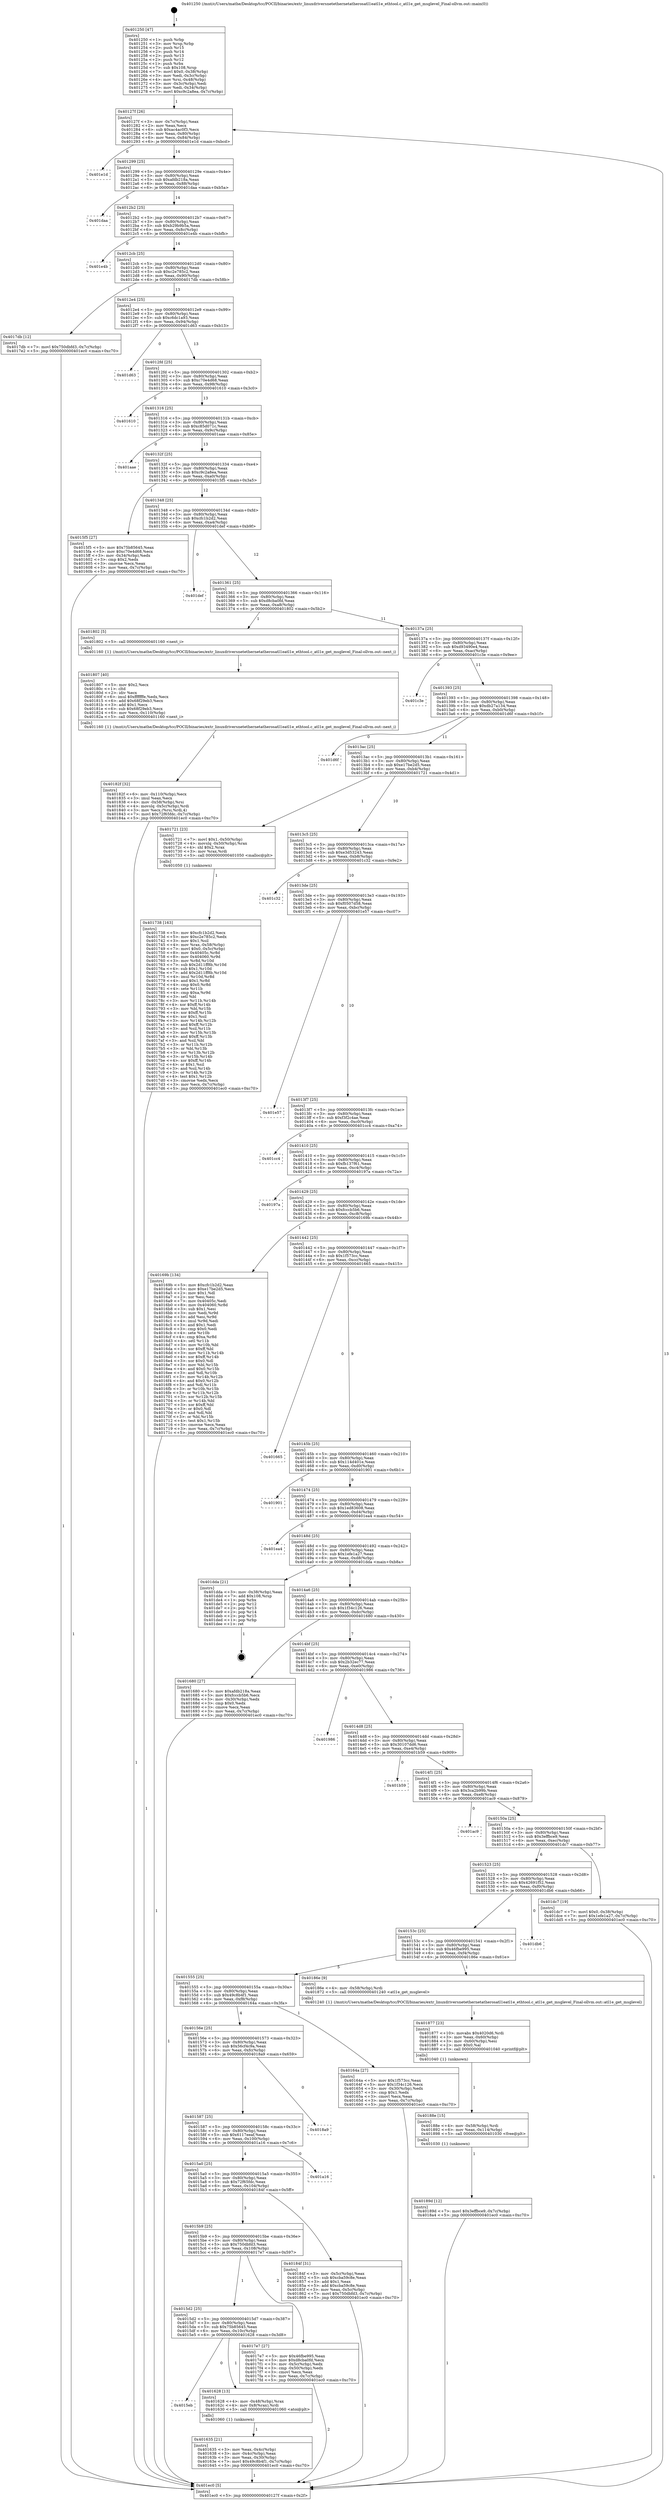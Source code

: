 digraph "0x401250" {
  label = "0x401250 (/mnt/c/Users/mathe/Desktop/tcc/POCII/binaries/extr_linuxdriversnetethernetatherosatl1eatl1e_ethtool.c_atl1e_get_msglevel_Final-ollvm.out::main(0))"
  labelloc = "t"
  node[shape=record]

  Entry [label="",width=0.3,height=0.3,shape=circle,fillcolor=black,style=filled]
  "0x40127f" [label="{
     0x40127f [26]\l
     | [instrs]\l
     &nbsp;&nbsp;0x40127f \<+3\>: mov -0x7c(%rbp),%eax\l
     &nbsp;&nbsp;0x401282 \<+2\>: mov %eax,%ecx\l
     &nbsp;&nbsp;0x401284 \<+6\>: sub $0xac4ac0f3,%ecx\l
     &nbsp;&nbsp;0x40128a \<+3\>: mov %eax,-0x80(%rbp)\l
     &nbsp;&nbsp;0x40128d \<+6\>: mov %ecx,-0x84(%rbp)\l
     &nbsp;&nbsp;0x401293 \<+6\>: je 0000000000401e1d \<main+0xbcd\>\l
  }"]
  "0x401e1d" [label="{
     0x401e1d\l
  }", style=dashed]
  "0x401299" [label="{
     0x401299 [25]\l
     | [instrs]\l
     &nbsp;&nbsp;0x401299 \<+5\>: jmp 000000000040129e \<main+0x4e\>\l
     &nbsp;&nbsp;0x40129e \<+3\>: mov -0x80(%rbp),%eax\l
     &nbsp;&nbsp;0x4012a1 \<+5\>: sub $0xafdb218a,%eax\l
     &nbsp;&nbsp;0x4012a6 \<+6\>: mov %eax,-0x88(%rbp)\l
     &nbsp;&nbsp;0x4012ac \<+6\>: je 0000000000401daa \<main+0xb5a\>\l
  }"]
  Exit [label="",width=0.3,height=0.3,shape=circle,fillcolor=black,style=filled,peripheries=2]
  "0x401daa" [label="{
     0x401daa\l
  }", style=dashed]
  "0x4012b2" [label="{
     0x4012b2 [25]\l
     | [instrs]\l
     &nbsp;&nbsp;0x4012b2 \<+5\>: jmp 00000000004012b7 \<main+0x67\>\l
     &nbsp;&nbsp;0x4012b7 \<+3\>: mov -0x80(%rbp),%eax\l
     &nbsp;&nbsp;0x4012ba \<+5\>: sub $0xb29b9b5a,%eax\l
     &nbsp;&nbsp;0x4012bf \<+6\>: mov %eax,-0x8c(%rbp)\l
     &nbsp;&nbsp;0x4012c5 \<+6\>: je 0000000000401e4b \<main+0xbfb\>\l
  }"]
  "0x40189d" [label="{
     0x40189d [12]\l
     | [instrs]\l
     &nbsp;&nbsp;0x40189d \<+7\>: movl $0x3effbce9,-0x7c(%rbp)\l
     &nbsp;&nbsp;0x4018a4 \<+5\>: jmp 0000000000401ec0 \<main+0xc70\>\l
  }"]
  "0x401e4b" [label="{
     0x401e4b\l
  }", style=dashed]
  "0x4012cb" [label="{
     0x4012cb [25]\l
     | [instrs]\l
     &nbsp;&nbsp;0x4012cb \<+5\>: jmp 00000000004012d0 \<main+0x80\>\l
     &nbsp;&nbsp;0x4012d0 \<+3\>: mov -0x80(%rbp),%eax\l
     &nbsp;&nbsp;0x4012d3 \<+5\>: sub $0xc2e785c2,%eax\l
     &nbsp;&nbsp;0x4012d8 \<+6\>: mov %eax,-0x90(%rbp)\l
     &nbsp;&nbsp;0x4012de \<+6\>: je 00000000004017db \<main+0x58b\>\l
  }"]
  "0x40188e" [label="{
     0x40188e [15]\l
     | [instrs]\l
     &nbsp;&nbsp;0x40188e \<+4\>: mov -0x58(%rbp),%rdi\l
     &nbsp;&nbsp;0x401892 \<+6\>: mov %eax,-0x114(%rbp)\l
     &nbsp;&nbsp;0x401898 \<+5\>: call 0000000000401030 \<free@plt\>\l
     | [calls]\l
     &nbsp;&nbsp;0x401030 \{1\} (unknown)\l
  }"]
  "0x4017db" [label="{
     0x4017db [12]\l
     | [instrs]\l
     &nbsp;&nbsp;0x4017db \<+7\>: movl $0x750dbfd3,-0x7c(%rbp)\l
     &nbsp;&nbsp;0x4017e2 \<+5\>: jmp 0000000000401ec0 \<main+0xc70\>\l
  }"]
  "0x4012e4" [label="{
     0x4012e4 [25]\l
     | [instrs]\l
     &nbsp;&nbsp;0x4012e4 \<+5\>: jmp 00000000004012e9 \<main+0x99\>\l
     &nbsp;&nbsp;0x4012e9 \<+3\>: mov -0x80(%rbp),%eax\l
     &nbsp;&nbsp;0x4012ec \<+5\>: sub $0xc6dc1a93,%eax\l
     &nbsp;&nbsp;0x4012f1 \<+6\>: mov %eax,-0x94(%rbp)\l
     &nbsp;&nbsp;0x4012f7 \<+6\>: je 0000000000401d63 \<main+0xb13\>\l
  }"]
  "0x401877" [label="{
     0x401877 [23]\l
     | [instrs]\l
     &nbsp;&nbsp;0x401877 \<+10\>: movabs $0x4020d6,%rdi\l
     &nbsp;&nbsp;0x401881 \<+3\>: mov %eax,-0x60(%rbp)\l
     &nbsp;&nbsp;0x401884 \<+3\>: mov -0x60(%rbp),%esi\l
     &nbsp;&nbsp;0x401887 \<+2\>: mov $0x0,%al\l
     &nbsp;&nbsp;0x401889 \<+5\>: call 0000000000401040 \<printf@plt\>\l
     | [calls]\l
     &nbsp;&nbsp;0x401040 \{1\} (unknown)\l
  }"]
  "0x401d63" [label="{
     0x401d63\l
  }", style=dashed]
  "0x4012fd" [label="{
     0x4012fd [25]\l
     | [instrs]\l
     &nbsp;&nbsp;0x4012fd \<+5\>: jmp 0000000000401302 \<main+0xb2\>\l
     &nbsp;&nbsp;0x401302 \<+3\>: mov -0x80(%rbp),%eax\l
     &nbsp;&nbsp;0x401305 \<+5\>: sub $0xc70e4d68,%eax\l
     &nbsp;&nbsp;0x40130a \<+6\>: mov %eax,-0x98(%rbp)\l
     &nbsp;&nbsp;0x401310 \<+6\>: je 0000000000401610 \<main+0x3c0\>\l
  }"]
  "0x40182f" [label="{
     0x40182f [32]\l
     | [instrs]\l
     &nbsp;&nbsp;0x40182f \<+6\>: mov -0x110(%rbp),%ecx\l
     &nbsp;&nbsp;0x401835 \<+3\>: imul %eax,%ecx\l
     &nbsp;&nbsp;0x401838 \<+4\>: mov -0x58(%rbp),%rsi\l
     &nbsp;&nbsp;0x40183c \<+4\>: movslq -0x5c(%rbp),%rdi\l
     &nbsp;&nbsp;0x401840 \<+3\>: mov %ecx,(%rsi,%rdi,4)\l
     &nbsp;&nbsp;0x401843 \<+7\>: movl $0x72f65fdc,-0x7c(%rbp)\l
     &nbsp;&nbsp;0x40184a \<+5\>: jmp 0000000000401ec0 \<main+0xc70\>\l
  }"]
  "0x401610" [label="{
     0x401610\l
  }", style=dashed]
  "0x401316" [label="{
     0x401316 [25]\l
     | [instrs]\l
     &nbsp;&nbsp;0x401316 \<+5\>: jmp 000000000040131b \<main+0xcb\>\l
     &nbsp;&nbsp;0x40131b \<+3\>: mov -0x80(%rbp),%eax\l
     &nbsp;&nbsp;0x40131e \<+5\>: sub $0xc85d071c,%eax\l
     &nbsp;&nbsp;0x401323 \<+6\>: mov %eax,-0x9c(%rbp)\l
     &nbsp;&nbsp;0x401329 \<+6\>: je 0000000000401aae \<main+0x85e\>\l
  }"]
  "0x401807" [label="{
     0x401807 [40]\l
     | [instrs]\l
     &nbsp;&nbsp;0x401807 \<+5\>: mov $0x2,%ecx\l
     &nbsp;&nbsp;0x40180c \<+1\>: cltd\l
     &nbsp;&nbsp;0x40180d \<+2\>: idiv %ecx\l
     &nbsp;&nbsp;0x40180f \<+6\>: imul $0xfffffffe,%edx,%ecx\l
     &nbsp;&nbsp;0x401815 \<+6\>: add $0x68f29eb3,%ecx\l
     &nbsp;&nbsp;0x40181b \<+3\>: add $0x1,%ecx\l
     &nbsp;&nbsp;0x40181e \<+6\>: sub $0x68f29eb3,%ecx\l
     &nbsp;&nbsp;0x401824 \<+6\>: mov %ecx,-0x110(%rbp)\l
     &nbsp;&nbsp;0x40182a \<+5\>: call 0000000000401160 \<next_i\>\l
     | [calls]\l
     &nbsp;&nbsp;0x401160 \{1\} (/mnt/c/Users/mathe/Desktop/tcc/POCII/binaries/extr_linuxdriversnetethernetatherosatl1eatl1e_ethtool.c_atl1e_get_msglevel_Final-ollvm.out::next_i)\l
  }"]
  "0x401aae" [label="{
     0x401aae\l
  }", style=dashed]
  "0x40132f" [label="{
     0x40132f [25]\l
     | [instrs]\l
     &nbsp;&nbsp;0x40132f \<+5\>: jmp 0000000000401334 \<main+0xe4\>\l
     &nbsp;&nbsp;0x401334 \<+3\>: mov -0x80(%rbp),%eax\l
     &nbsp;&nbsp;0x401337 \<+5\>: sub $0xc9c2a8ea,%eax\l
     &nbsp;&nbsp;0x40133c \<+6\>: mov %eax,-0xa0(%rbp)\l
     &nbsp;&nbsp;0x401342 \<+6\>: je 00000000004015f5 \<main+0x3a5\>\l
  }"]
  "0x401738" [label="{
     0x401738 [163]\l
     | [instrs]\l
     &nbsp;&nbsp;0x401738 \<+5\>: mov $0xcfc1b2d2,%ecx\l
     &nbsp;&nbsp;0x40173d \<+5\>: mov $0xc2e785c2,%edx\l
     &nbsp;&nbsp;0x401742 \<+3\>: mov $0x1,%sil\l
     &nbsp;&nbsp;0x401745 \<+4\>: mov %rax,-0x58(%rbp)\l
     &nbsp;&nbsp;0x401749 \<+7\>: movl $0x0,-0x5c(%rbp)\l
     &nbsp;&nbsp;0x401750 \<+8\>: mov 0x40405c,%r8d\l
     &nbsp;&nbsp;0x401758 \<+8\>: mov 0x404060,%r9d\l
     &nbsp;&nbsp;0x401760 \<+3\>: mov %r8d,%r10d\l
     &nbsp;&nbsp;0x401763 \<+7\>: sub $0x2d11ff8b,%r10d\l
     &nbsp;&nbsp;0x40176a \<+4\>: sub $0x1,%r10d\l
     &nbsp;&nbsp;0x40176e \<+7\>: add $0x2d11ff8b,%r10d\l
     &nbsp;&nbsp;0x401775 \<+4\>: imul %r10d,%r8d\l
     &nbsp;&nbsp;0x401779 \<+4\>: and $0x1,%r8d\l
     &nbsp;&nbsp;0x40177d \<+4\>: cmp $0x0,%r8d\l
     &nbsp;&nbsp;0x401781 \<+4\>: sete %r11b\l
     &nbsp;&nbsp;0x401785 \<+4\>: cmp $0xa,%r9d\l
     &nbsp;&nbsp;0x401789 \<+3\>: setl %bl\l
     &nbsp;&nbsp;0x40178c \<+3\>: mov %r11b,%r14b\l
     &nbsp;&nbsp;0x40178f \<+4\>: xor $0xff,%r14b\l
     &nbsp;&nbsp;0x401793 \<+3\>: mov %bl,%r15b\l
     &nbsp;&nbsp;0x401796 \<+4\>: xor $0xff,%r15b\l
     &nbsp;&nbsp;0x40179a \<+4\>: xor $0x1,%sil\l
     &nbsp;&nbsp;0x40179e \<+3\>: mov %r14b,%r12b\l
     &nbsp;&nbsp;0x4017a1 \<+4\>: and $0xff,%r12b\l
     &nbsp;&nbsp;0x4017a5 \<+3\>: and %sil,%r11b\l
     &nbsp;&nbsp;0x4017a8 \<+3\>: mov %r15b,%r13b\l
     &nbsp;&nbsp;0x4017ab \<+4\>: and $0xff,%r13b\l
     &nbsp;&nbsp;0x4017af \<+3\>: and %sil,%bl\l
     &nbsp;&nbsp;0x4017b2 \<+3\>: or %r11b,%r12b\l
     &nbsp;&nbsp;0x4017b5 \<+3\>: or %bl,%r13b\l
     &nbsp;&nbsp;0x4017b8 \<+3\>: xor %r13b,%r12b\l
     &nbsp;&nbsp;0x4017bb \<+3\>: or %r15b,%r14b\l
     &nbsp;&nbsp;0x4017be \<+4\>: xor $0xff,%r14b\l
     &nbsp;&nbsp;0x4017c2 \<+4\>: or $0x1,%sil\l
     &nbsp;&nbsp;0x4017c6 \<+3\>: and %sil,%r14b\l
     &nbsp;&nbsp;0x4017c9 \<+3\>: or %r14b,%r12b\l
     &nbsp;&nbsp;0x4017cc \<+4\>: test $0x1,%r12b\l
     &nbsp;&nbsp;0x4017d0 \<+3\>: cmovne %edx,%ecx\l
     &nbsp;&nbsp;0x4017d3 \<+3\>: mov %ecx,-0x7c(%rbp)\l
     &nbsp;&nbsp;0x4017d6 \<+5\>: jmp 0000000000401ec0 \<main+0xc70\>\l
  }"]
  "0x4015f5" [label="{
     0x4015f5 [27]\l
     | [instrs]\l
     &nbsp;&nbsp;0x4015f5 \<+5\>: mov $0x75b85645,%eax\l
     &nbsp;&nbsp;0x4015fa \<+5\>: mov $0xc70e4d68,%ecx\l
     &nbsp;&nbsp;0x4015ff \<+3\>: mov -0x34(%rbp),%edx\l
     &nbsp;&nbsp;0x401602 \<+3\>: cmp $0x2,%edx\l
     &nbsp;&nbsp;0x401605 \<+3\>: cmovne %ecx,%eax\l
     &nbsp;&nbsp;0x401608 \<+3\>: mov %eax,-0x7c(%rbp)\l
     &nbsp;&nbsp;0x40160b \<+5\>: jmp 0000000000401ec0 \<main+0xc70\>\l
  }"]
  "0x401348" [label="{
     0x401348 [25]\l
     | [instrs]\l
     &nbsp;&nbsp;0x401348 \<+5\>: jmp 000000000040134d \<main+0xfd\>\l
     &nbsp;&nbsp;0x40134d \<+3\>: mov -0x80(%rbp),%eax\l
     &nbsp;&nbsp;0x401350 \<+5\>: sub $0xcfc1b2d2,%eax\l
     &nbsp;&nbsp;0x401355 \<+6\>: mov %eax,-0xa4(%rbp)\l
     &nbsp;&nbsp;0x40135b \<+6\>: je 0000000000401def \<main+0xb9f\>\l
  }"]
  "0x401ec0" [label="{
     0x401ec0 [5]\l
     | [instrs]\l
     &nbsp;&nbsp;0x401ec0 \<+5\>: jmp 000000000040127f \<main+0x2f\>\l
  }"]
  "0x401250" [label="{
     0x401250 [47]\l
     | [instrs]\l
     &nbsp;&nbsp;0x401250 \<+1\>: push %rbp\l
     &nbsp;&nbsp;0x401251 \<+3\>: mov %rsp,%rbp\l
     &nbsp;&nbsp;0x401254 \<+2\>: push %r15\l
     &nbsp;&nbsp;0x401256 \<+2\>: push %r14\l
     &nbsp;&nbsp;0x401258 \<+2\>: push %r13\l
     &nbsp;&nbsp;0x40125a \<+2\>: push %r12\l
     &nbsp;&nbsp;0x40125c \<+1\>: push %rbx\l
     &nbsp;&nbsp;0x40125d \<+7\>: sub $0x108,%rsp\l
     &nbsp;&nbsp;0x401264 \<+7\>: movl $0x0,-0x38(%rbp)\l
     &nbsp;&nbsp;0x40126b \<+3\>: mov %edi,-0x3c(%rbp)\l
     &nbsp;&nbsp;0x40126e \<+4\>: mov %rsi,-0x48(%rbp)\l
     &nbsp;&nbsp;0x401272 \<+3\>: mov -0x3c(%rbp),%edi\l
     &nbsp;&nbsp;0x401275 \<+3\>: mov %edi,-0x34(%rbp)\l
     &nbsp;&nbsp;0x401278 \<+7\>: movl $0xc9c2a8ea,-0x7c(%rbp)\l
  }"]
  "0x401635" [label="{
     0x401635 [21]\l
     | [instrs]\l
     &nbsp;&nbsp;0x401635 \<+3\>: mov %eax,-0x4c(%rbp)\l
     &nbsp;&nbsp;0x401638 \<+3\>: mov -0x4c(%rbp),%eax\l
     &nbsp;&nbsp;0x40163b \<+3\>: mov %eax,-0x30(%rbp)\l
     &nbsp;&nbsp;0x40163e \<+7\>: movl $0x49c8b4f1,-0x7c(%rbp)\l
     &nbsp;&nbsp;0x401645 \<+5\>: jmp 0000000000401ec0 \<main+0xc70\>\l
  }"]
  "0x401def" [label="{
     0x401def\l
  }", style=dashed]
  "0x401361" [label="{
     0x401361 [25]\l
     | [instrs]\l
     &nbsp;&nbsp;0x401361 \<+5\>: jmp 0000000000401366 \<main+0x116\>\l
     &nbsp;&nbsp;0x401366 \<+3\>: mov -0x80(%rbp),%eax\l
     &nbsp;&nbsp;0x401369 \<+5\>: sub $0xd8cba0fd,%eax\l
     &nbsp;&nbsp;0x40136e \<+6\>: mov %eax,-0xa8(%rbp)\l
     &nbsp;&nbsp;0x401374 \<+6\>: je 0000000000401802 \<main+0x5b2\>\l
  }"]
  "0x4015eb" [label="{
     0x4015eb\l
  }", style=dashed]
  "0x401802" [label="{
     0x401802 [5]\l
     | [instrs]\l
     &nbsp;&nbsp;0x401802 \<+5\>: call 0000000000401160 \<next_i\>\l
     | [calls]\l
     &nbsp;&nbsp;0x401160 \{1\} (/mnt/c/Users/mathe/Desktop/tcc/POCII/binaries/extr_linuxdriversnetethernetatherosatl1eatl1e_ethtool.c_atl1e_get_msglevel_Final-ollvm.out::next_i)\l
  }"]
  "0x40137a" [label="{
     0x40137a [25]\l
     | [instrs]\l
     &nbsp;&nbsp;0x40137a \<+5\>: jmp 000000000040137f \<main+0x12f\>\l
     &nbsp;&nbsp;0x40137f \<+3\>: mov -0x80(%rbp),%eax\l
     &nbsp;&nbsp;0x401382 \<+5\>: sub $0xd93490e4,%eax\l
     &nbsp;&nbsp;0x401387 \<+6\>: mov %eax,-0xac(%rbp)\l
     &nbsp;&nbsp;0x40138d \<+6\>: je 0000000000401c3e \<main+0x9ee\>\l
  }"]
  "0x401628" [label="{
     0x401628 [13]\l
     | [instrs]\l
     &nbsp;&nbsp;0x401628 \<+4\>: mov -0x48(%rbp),%rax\l
     &nbsp;&nbsp;0x40162c \<+4\>: mov 0x8(%rax),%rdi\l
     &nbsp;&nbsp;0x401630 \<+5\>: call 0000000000401060 \<atoi@plt\>\l
     | [calls]\l
     &nbsp;&nbsp;0x401060 \{1\} (unknown)\l
  }"]
  "0x401c3e" [label="{
     0x401c3e\l
  }", style=dashed]
  "0x401393" [label="{
     0x401393 [25]\l
     | [instrs]\l
     &nbsp;&nbsp;0x401393 \<+5\>: jmp 0000000000401398 \<main+0x148\>\l
     &nbsp;&nbsp;0x401398 \<+3\>: mov -0x80(%rbp),%eax\l
     &nbsp;&nbsp;0x40139b \<+5\>: sub $0xdb27a134,%eax\l
     &nbsp;&nbsp;0x4013a0 \<+6\>: mov %eax,-0xb0(%rbp)\l
     &nbsp;&nbsp;0x4013a6 \<+6\>: je 0000000000401d6f \<main+0xb1f\>\l
  }"]
  "0x4015d2" [label="{
     0x4015d2 [25]\l
     | [instrs]\l
     &nbsp;&nbsp;0x4015d2 \<+5\>: jmp 00000000004015d7 \<main+0x387\>\l
     &nbsp;&nbsp;0x4015d7 \<+3\>: mov -0x80(%rbp),%eax\l
     &nbsp;&nbsp;0x4015da \<+5\>: sub $0x75b85645,%eax\l
     &nbsp;&nbsp;0x4015df \<+6\>: mov %eax,-0x10c(%rbp)\l
     &nbsp;&nbsp;0x4015e5 \<+6\>: je 0000000000401628 \<main+0x3d8\>\l
  }"]
  "0x401d6f" [label="{
     0x401d6f\l
  }", style=dashed]
  "0x4013ac" [label="{
     0x4013ac [25]\l
     | [instrs]\l
     &nbsp;&nbsp;0x4013ac \<+5\>: jmp 00000000004013b1 \<main+0x161\>\l
     &nbsp;&nbsp;0x4013b1 \<+3\>: mov -0x80(%rbp),%eax\l
     &nbsp;&nbsp;0x4013b4 \<+5\>: sub $0xe17be2d5,%eax\l
     &nbsp;&nbsp;0x4013b9 \<+6\>: mov %eax,-0xb4(%rbp)\l
     &nbsp;&nbsp;0x4013bf \<+6\>: je 0000000000401721 \<main+0x4d1\>\l
  }"]
  "0x4017e7" [label="{
     0x4017e7 [27]\l
     | [instrs]\l
     &nbsp;&nbsp;0x4017e7 \<+5\>: mov $0x46fbe995,%eax\l
     &nbsp;&nbsp;0x4017ec \<+5\>: mov $0xd8cba0fd,%ecx\l
     &nbsp;&nbsp;0x4017f1 \<+3\>: mov -0x5c(%rbp),%edx\l
     &nbsp;&nbsp;0x4017f4 \<+3\>: cmp -0x50(%rbp),%edx\l
     &nbsp;&nbsp;0x4017f7 \<+3\>: cmovl %ecx,%eax\l
     &nbsp;&nbsp;0x4017fa \<+3\>: mov %eax,-0x7c(%rbp)\l
     &nbsp;&nbsp;0x4017fd \<+5\>: jmp 0000000000401ec0 \<main+0xc70\>\l
  }"]
  "0x401721" [label="{
     0x401721 [23]\l
     | [instrs]\l
     &nbsp;&nbsp;0x401721 \<+7\>: movl $0x1,-0x50(%rbp)\l
     &nbsp;&nbsp;0x401728 \<+4\>: movslq -0x50(%rbp),%rax\l
     &nbsp;&nbsp;0x40172c \<+4\>: shl $0x2,%rax\l
     &nbsp;&nbsp;0x401730 \<+3\>: mov %rax,%rdi\l
     &nbsp;&nbsp;0x401733 \<+5\>: call 0000000000401050 \<malloc@plt\>\l
     | [calls]\l
     &nbsp;&nbsp;0x401050 \{1\} (unknown)\l
  }"]
  "0x4013c5" [label="{
     0x4013c5 [25]\l
     | [instrs]\l
     &nbsp;&nbsp;0x4013c5 \<+5\>: jmp 00000000004013ca \<main+0x17a\>\l
     &nbsp;&nbsp;0x4013ca \<+3\>: mov -0x80(%rbp),%eax\l
     &nbsp;&nbsp;0x4013cd \<+5\>: sub $0xe3d53243,%eax\l
     &nbsp;&nbsp;0x4013d2 \<+6\>: mov %eax,-0xb8(%rbp)\l
     &nbsp;&nbsp;0x4013d8 \<+6\>: je 0000000000401c32 \<main+0x9e2\>\l
  }"]
  "0x4015b9" [label="{
     0x4015b9 [25]\l
     | [instrs]\l
     &nbsp;&nbsp;0x4015b9 \<+5\>: jmp 00000000004015be \<main+0x36e\>\l
     &nbsp;&nbsp;0x4015be \<+3\>: mov -0x80(%rbp),%eax\l
     &nbsp;&nbsp;0x4015c1 \<+5\>: sub $0x750dbfd3,%eax\l
     &nbsp;&nbsp;0x4015c6 \<+6\>: mov %eax,-0x108(%rbp)\l
     &nbsp;&nbsp;0x4015cc \<+6\>: je 00000000004017e7 \<main+0x597\>\l
  }"]
  "0x401c32" [label="{
     0x401c32\l
  }", style=dashed]
  "0x4013de" [label="{
     0x4013de [25]\l
     | [instrs]\l
     &nbsp;&nbsp;0x4013de \<+5\>: jmp 00000000004013e3 \<main+0x193\>\l
     &nbsp;&nbsp;0x4013e3 \<+3\>: mov -0x80(%rbp),%eax\l
     &nbsp;&nbsp;0x4013e6 \<+5\>: sub $0xf0507d58,%eax\l
     &nbsp;&nbsp;0x4013eb \<+6\>: mov %eax,-0xbc(%rbp)\l
     &nbsp;&nbsp;0x4013f1 \<+6\>: je 0000000000401e57 \<main+0xc07\>\l
  }"]
  "0x40184f" [label="{
     0x40184f [31]\l
     | [instrs]\l
     &nbsp;&nbsp;0x40184f \<+3\>: mov -0x5c(%rbp),%eax\l
     &nbsp;&nbsp;0x401852 \<+5\>: sub $0xcba59c8e,%eax\l
     &nbsp;&nbsp;0x401857 \<+3\>: add $0x1,%eax\l
     &nbsp;&nbsp;0x40185a \<+5\>: add $0xcba59c8e,%eax\l
     &nbsp;&nbsp;0x40185f \<+3\>: mov %eax,-0x5c(%rbp)\l
     &nbsp;&nbsp;0x401862 \<+7\>: movl $0x750dbfd3,-0x7c(%rbp)\l
     &nbsp;&nbsp;0x401869 \<+5\>: jmp 0000000000401ec0 \<main+0xc70\>\l
  }"]
  "0x401e57" [label="{
     0x401e57\l
  }", style=dashed]
  "0x4013f7" [label="{
     0x4013f7 [25]\l
     | [instrs]\l
     &nbsp;&nbsp;0x4013f7 \<+5\>: jmp 00000000004013fc \<main+0x1ac\>\l
     &nbsp;&nbsp;0x4013fc \<+3\>: mov -0x80(%rbp),%eax\l
     &nbsp;&nbsp;0x4013ff \<+5\>: sub $0xf3f2c4ae,%eax\l
     &nbsp;&nbsp;0x401404 \<+6\>: mov %eax,-0xc0(%rbp)\l
     &nbsp;&nbsp;0x40140a \<+6\>: je 0000000000401cc4 \<main+0xa74\>\l
  }"]
  "0x4015a0" [label="{
     0x4015a0 [25]\l
     | [instrs]\l
     &nbsp;&nbsp;0x4015a0 \<+5\>: jmp 00000000004015a5 \<main+0x355\>\l
     &nbsp;&nbsp;0x4015a5 \<+3\>: mov -0x80(%rbp),%eax\l
     &nbsp;&nbsp;0x4015a8 \<+5\>: sub $0x72f65fdc,%eax\l
     &nbsp;&nbsp;0x4015ad \<+6\>: mov %eax,-0x104(%rbp)\l
     &nbsp;&nbsp;0x4015b3 \<+6\>: je 000000000040184f \<main+0x5ff\>\l
  }"]
  "0x401cc4" [label="{
     0x401cc4\l
  }", style=dashed]
  "0x401410" [label="{
     0x401410 [25]\l
     | [instrs]\l
     &nbsp;&nbsp;0x401410 \<+5\>: jmp 0000000000401415 \<main+0x1c5\>\l
     &nbsp;&nbsp;0x401415 \<+3\>: mov -0x80(%rbp),%eax\l
     &nbsp;&nbsp;0x401418 \<+5\>: sub $0xfb137f61,%eax\l
     &nbsp;&nbsp;0x40141d \<+6\>: mov %eax,-0xc4(%rbp)\l
     &nbsp;&nbsp;0x401423 \<+6\>: je 000000000040197a \<main+0x72a\>\l
  }"]
  "0x401a16" [label="{
     0x401a16\l
  }", style=dashed]
  "0x40197a" [label="{
     0x40197a\l
  }", style=dashed]
  "0x401429" [label="{
     0x401429 [25]\l
     | [instrs]\l
     &nbsp;&nbsp;0x401429 \<+5\>: jmp 000000000040142e \<main+0x1de\>\l
     &nbsp;&nbsp;0x40142e \<+3\>: mov -0x80(%rbp),%eax\l
     &nbsp;&nbsp;0x401431 \<+5\>: sub $0xfcccb5b6,%eax\l
     &nbsp;&nbsp;0x401436 \<+6\>: mov %eax,-0xc8(%rbp)\l
     &nbsp;&nbsp;0x40143c \<+6\>: je 000000000040169b \<main+0x44b\>\l
  }"]
  "0x401587" [label="{
     0x401587 [25]\l
     | [instrs]\l
     &nbsp;&nbsp;0x401587 \<+5\>: jmp 000000000040158c \<main+0x33c\>\l
     &nbsp;&nbsp;0x40158c \<+3\>: mov -0x80(%rbp),%eax\l
     &nbsp;&nbsp;0x40158f \<+5\>: sub $0x6117eeaf,%eax\l
     &nbsp;&nbsp;0x401594 \<+6\>: mov %eax,-0x100(%rbp)\l
     &nbsp;&nbsp;0x40159a \<+6\>: je 0000000000401a16 \<main+0x7c6\>\l
  }"]
  "0x40169b" [label="{
     0x40169b [134]\l
     | [instrs]\l
     &nbsp;&nbsp;0x40169b \<+5\>: mov $0xcfc1b2d2,%eax\l
     &nbsp;&nbsp;0x4016a0 \<+5\>: mov $0xe17be2d5,%ecx\l
     &nbsp;&nbsp;0x4016a5 \<+2\>: mov $0x1,%dl\l
     &nbsp;&nbsp;0x4016a7 \<+2\>: xor %esi,%esi\l
     &nbsp;&nbsp;0x4016a9 \<+7\>: mov 0x40405c,%edi\l
     &nbsp;&nbsp;0x4016b0 \<+8\>: mov 0x404060,%r8d\l
     &nbsp;&nbsp;0x4016b8 \<+3\>: sub $0x1,%esi\l
     &nbsp;&nbsp;0x4016bb \<+3\>: mov %edi,%r9d\l
     &nbsp;&nbsp;0x4016be \<+3\>: add %esi,%r9d\l
     &nbsp;&nbsp;0x4016c1 \<+4\>: imul %r9d,%edi\l
     &nbsp;&nbsp;0x4016c5 \<+3\>: and $0x1,%edi\l
     &nbsp;&nbsp;0x4016c8 \<+3\>: cmp $0x0,%edi\l
     &nbsp;&nbsp;0x4016cb \<+4\>: sete %r10b\l
     &nbsp;&nbsp;0x4016cf \<+4\>: cmp $0xa,%r8d\l
     &nbsp;&nbsp;0x4016d3 \<+4\>: setl %r11b\l
     &nbsp;&nbsp;0x4016d7 \<+3\>: mov %r10b,%bl\l
     &nbsp;&nbsp;0x4016da \<+3\>: xor $0xff,%bl\l
     &nbsp;&nbsp;0x4016dd \<+3\>: mov %r11b,%r14b\l
     &nbsp;&nbsp;0x4016e0 \<+4\>: xor $0xff,%r14b\l
     &nbsp;&nbsp;0x4016e4 \<+3\>: xor $0x0,%dl\l
     &nbsp;&nbsp;0x4016e7 \<+3\>: mov %bl,%r15b\l
     &nbsp;&nbsp;0x4016ea \<+4\>: and $0x0,%r15b\l
     &nbsp;&nbsp;0x4016ee \<+3\>: and %dl,%r10b\l
     &nbsp;&nbsp;0x4016f1 \<+3\>: mov %r14b,%r12b\l
     &nbsp;&nbsp;0x4016f4 \<+4\>: and $0x0,%r12b\l
     &nbsp;&nbsp;0x4016f8 \<+3\>: and %dl,%r11b\l
     &nbsp;&nbsp;0x4016fb \<+3\>: or %r10b,%r15b\l
     &nbsp;&nbsp;0x4016fe \<+3\>: or %r11b,%r12b\l
     &nbsp;&nbsp;0x401701 \<+3\>: xor %r12b,%r15b\l
     &nbsp;&nbsp;0x401704 \<+3\>: or %r14b,%bl\l
     &nbsp;&nbsp;0x401707 \<+3\>: xor $0xff,%bl\l
     &nbsp;&nbsp;0x40170a \<+3\>: or $0x0,%dl\l
     &nbsp;&nbsp;0x40170d \<+2\>: and %dl,%bl\l
     &nbsp;&nbsp;0x40170f \<+3\>: or %bl,%r15b\l
     &nbsp;&nbsp;0x401712 \<+4\>: test $0x1,%r15b\l
     &nbsp;&nbsp;0x401716 \<+3\>: cmovne %ecx,%eax\l
     &nbsp;&nbsp;0x401719 \<+3\>: mov %eax,-0x7c(%rbp)\l
     &nbsp;&nbsp;0x40171c \<+5\>: jmp 0000000000401ec0 \<main+0xc70\>\l
  }"]
  "0x401442" [label="{
     0x401442 [25]\l
     | [instrs]\l
     &nbsp;&nbsp;0x401442 \<+5\>: jmp 0000000000401447 \<main+0x1f7\>\l
     &nbsp;&nbsp;0x401447 \<+3\>: mov -0x80(%rbp),%eax\l
     &nbsp;&nbsp;0x40144a \<+5\>: sub $0x1f573cc,%eax\l
     &nbsp;&nbsp;0x40144f \<+6\>: mov %eax,-0xcc(%rbp)\l
     &nbsp;&nbsp;0x401455 \<+6\>: je 0000000000401665 \<main+0x415\>\l
  }"]
  "0x4018a9" [label="{
     0x4018a9\l
  }", style=dashed]
  "0x401665" [label="{
     0x401665\l
  }", style=dashed]
  "0x40145b" [label="{
     0x40145b [25]\l
     | [instrs]\l
     &nbsp;&nbsp;0x40145b \<+5\>: jmp 0000000000401460 \<main+0x210\>\l
     &nbsp;&nbsp;0x401460 \<+3\>: mov -0x80(%rbp),%eax\l
     &nbsp;&nbsp;0x401463 \<+5\>: sub $0x114d401e,%eax\l
     &nbsp;&nbsp;0x401468 \<+6\>: mov %eax,-0xd0(%rbp)\l
     &nbsp;&nbsp;0x40146e \<+6\>: je 0000000000401901 \<main+0x6b1\>\l
  }"]
  "0x40156e" [label="{
     0x40156e [25]\l
     | [instrs]\l
     &nbsp;&nbsp;0x40156e \<+5\>: jmp 0000000000401573 \<main+0x323\>\l
     &nbsp;&nbsp;0x401573 \<+3\>: mov -0x80(%rbp),%eax\l
     &nbsp;&nbsp;0x401576 \<+5\>: sub $0x56cf4c9a,%eax\l
     &nbsp;&nbsp;0x40157b \<+6\>: mov %eax,-0xfc(%rbp)\l
     &nbsp;&nbsp;0x401581 \<+6\>: je 00000000004018a9 \<main+0x659\>\l
  }"]
  "0x401901" [label="{
     0x401901\l
  }", style=dashed]
  "0x401474" [label="{
     0x401474 [25]\l
     | [instrs]\l
     &nbsp;&nbsp;0x401474 \<+5\>: jmp 0000000000401479 \<main+0x229\>\l
     &nbsp;&nbsp;0x401479 \<+3\>: mov -0x80(%rbp),%eax\l
     &nbsp;&nbsp;0x40147c \<+5\>: sub $0x1ed83608,%eax\l
     &nbsp;&nbsp;0x401481 \<+6\>: mov %eax,-0xd4(%rbp)\l
     &nbsp;&nbsp;0x401487 \<+6\>: je 0000000000401ea4 \<main+0xc54\>\l
  }"]
  "0x40164a" [label="{
     0x40164a [27]\l
     | [instrs]\l
     &nbsp;&nbsp;0x40164a \<+5\>: mov $0x1f573cc,%eax\l
     &nbsp;&nbsp;0x40164f \<+5\>: mov $0x1f34c126,%ecx\l
     &nbsp;&nbsp;0x401654 \<+3\>: mov -0x30(%rbp),%edx\l
     &nbsp;&nbsp;0x401657 \<+3\>: cmp $0x1,%edx\l
     &nbsp;&nbsp;0x40165a \<+3\>: cmovl %ecx,%eax\l
     &nbsp;&nbsp;0x40165d \<+3\>: mov %eax,-0x7c(%rbp)\l
     &nbsp;&nbsp;0x401660 \<+5\>: jmp 0000000000401ec0 \<main+0xc70\>\l
  }"]
  "0x401ea4" [label="{
     0x401ea4\l
  }", style=dashed]
  "0x40148d" [label="{
     0x40148d [25]\l
     | [instrs]\l
     &nbsp;&nbsp;0x40148d \<+5\>: jmp 0000000000401492 \<main+0x242\>\l
     &nbsp;&nbsp;0x401492 \<+3\>: mov -0x80(%rbp),%eax\l
     &nbsp;&nbsp;0x401495 \<+5\>: sub $0x1efe1a27,%eax\l
     &nbsp;&nbsp;0x40149a \<+6\>: mov %eax,-0xd8(%rbp)\l
     &nbsp;&nbsp;0x4014a0 \<+6\>: je 0000000000401dda \<main+0xb8a\>\l
  }"]
  "0x401555" [label="{
     0x401555 [25]\l
     | [instrs]\l
     &nbsp;&nbsp;0x401555 \<+5\>: jmp 000000000040155a \<main+0x30a\>\l
     &nbsp;&nbsp;0x40155a \<+3\>: mov -0x80(%rbp),%eax\l
     &nbsp;&nbsp;0x40155d \<+5\>: sub $0x49c8b4f1,%eax\l
     &nbsp;&nbsp;0x401562 \<+6\>: mov %eax,-0xf8(%rbp)\l
     &nbsp;&nbsp;0x401568 \<+6\>: je 000000000040164a \<main+0x3fa\>\l
  }"]
  "0x401dda" [label="{
     0x401dda [21]\l
     | [instrs]\l
     &nbsp;&nbsp;0x401dda \<+3\>: mov -0x38(%rbp),%eax\l
     &nbsp;&nbsp;0x401ddd \<+7\>: add $0x108,%rsp\l
     &nbsp;&nbsp;0x401de4 \<+1\>: pop %rbx\l
     &nbsp;&nbsp;0x401de5 \<+2\>: pop %r12\l
     &nbsp;&nbsp;0x401de7 \<+2\>: pop %r13\l
     &nbsp;&nbsp;0x401de9 \<+2\>: pop %r14\l
     &nbsp;&nbsp;0x401deb \<+2\>: pop %r15\l
     &nbsp;&nbsp;0x401ded \<+1\>: pop %rbp\l
     &nbsp;&nbsp;0x401dee \<+1\>: ret\l
  }"]
  "0x4014a6" [label="{
     0x4014a6 [25]\l
     | [instrs]\l
     &nbsp;&nbsp;0x4014a6 \<+5\>: jmp 00000000004014ab \<main+0x25b\>\l
     &nbsp;&nbsp;0x4014ab \<+3\>: mov -0x80(%rbp),%eax\l
     &nbsp;&nbsp;0x4014ae \<+5\>: sub $0x1f34c126,%eax\l
     &nbsp;&nbsp;0x4014b3 \<+6\>: mov %eax,-0xdc(%rbp)\l
     &nbsp;&nbsp;0x4014b9 \<+6\>: je 0000000000401680 \<main+0x430\>\l
  }"]
  "0x40186e" [label="{
     0x40186e [9]\l
     | [instrs]\l
     &nbsp;&nbsp;0x40186e \<+4\>: mov -0x58(%rbp),%rdi\l
     &nbsp;&nbsp;0x401872 \<+5\>: call 0000000000401240 \<atl1e_get_msglevel\>\l
     | [calls]\l
     &nbsp;&nbsp;0x401240 \{1\} (/mnt/c/Users/mathe/Desktop/tcc/POCII/binaries/extr_linuxdriversnetethernetatherosatl1eatl1e_ethtool.c_atl1e_get_msglevel_Final-ollvm.out::atl1e_get_msglevel)\l
  }"]
  "0x401680" [label="{
     0x401680 [27]\l
     | [instrs]\l
     &nbsp;&nbsp;0x401680 \<+5\>: mov $0xafdb218a,%eax\l
     &nbsp;&nbsp;0x401685 \<+5\>: mov $0xfcccb5b6,%ecx\l
     &nbsp;&nbsp;0x40168a \<+3\>: mov -0x30(%rbp),%edx\l
     &nbsp;&nbsp;0x40168d \<+3\>: cmp $0x0,%edx\l
     &nbsp;&nbsp;0x401690 \<+3\>: cmove %ecx,%eax\l
     &nbsp;&nbsp;0x401693 \<+3\>: mov %eax,-0x7c(%rbp)\l
     &nbsp;&nbsp;0x401696 \<+5\>: jmp 0000000000401ec0 \<main+0xc70\>\l
  }"]
  "0x4014bf" [label="{
     0x4014bf [25]\l
     | [instrs]\l
     &nbsp;&nbsp;0x4014bf \<+5\>: jmp 00000000004014c4 \<main+0x274\>\l
     &nbsp;&nbsp;0x4014c4 \<+3\>: mov -0x80(%rbp),%eax\l
     &nbsp;&nbsp;0x4014c7 \<+5\>: sub $0x2b32ec77,%eax\l
     &nbsp;&nbsp;0x4014cc \<+6\>: mov %eax,-0xe0(%rbp)\l
     &nbsp;&nbsp;0x4014d2 \<+6\>: je 0000000000401986 \<main+0x736\>\l
  }"]
  "0x40153c" [label="{
     0x40153c [25]\l
     | [instrs]\l
     &nbsp;&nbsp;0x40153c \<+5\>: jmp 0000000000401541 \<main+0x2f1\>\l
     &nbsp;&nbsp;0x401541 \<+3\>: mov -0x80(%rbp),%eax\l
     &nbsp;&nbsp;0x401544 \<+5\>: sub $0x46fbe995,%eax\l
     &nbsp;&nbsp;0x401549 \<+6\>: mov %eax,-0xf4(%rbp)\l
     &nbsp;&nbsp;0x40154f \<+6\>: je 000000000040186e \<main+0x61e\>\l
  }"]
  "0x401986" [label="{
     0x401986\l
  }", style=dashed]
  "0x4014d8" [label="{
     0x4014d8 [25]\l
     | [instrs]\l
     &nbsp;&nbsp;0x4014d8 \<+5\>: jmp 00000000004014dd \<main+0x28d\>\l
     &nbsp;&nbsp;0x4014dd \<+3\>: mov -0x80(%rbp),%eax\l
     &nbsp;&nbsp;0x4014e0 \<+5\>: sub $0x30107dd6,%eax\l
     &nbsp;&nbsp;0x4014e5 \<+6\>: mov %eax,-0xe4(%rbp)\l
     &nbsp;&nbsp;0x4014eb \<+6\>: je 0000000000401b59 \<main+0x909\>\l
  }"]
  "0x401db6" [label="{
     0x401db6\l
  }", style=dashed]
  "0x401b59" [label="{
     0x401b59\l
  }", style=dashed]
  "0x4014f1" [label="{
     0x4014f1 [25]\l
     | [instrs]\l
     &nbsp;&nbsp;0x4014f1 \<+5\>: jmp 00000000004014f6 \<main+0x2a6\>\l
     &nbsp;&nbsp;0x4014f6 \<+3\>: mov -0x80(%rbp),%eax\l
     &nbsp;&nbsp;0x4014f9 \<+5\>: sub $0x3ca2b99b,%eax\l
     &nbsp;&nbsp;0x4014fe \<+6\>: mov %eax,-0xe8(%rbp)\l
     &nbsp;&nbsp;0x401504 \<+6\>: je 0000000000401ac9 \<main+0x879\>\l
  }"]
  "0x401523" [label="{
     0x401523 [25]\l
     | [instrs]\l
     &nbsp;&nbsp;0x401523 \<+5\>: jmp 0000000000401528 \<main+0x2d8\>\l
     &nbsp;&nbsp;0x401528 \<+3\>: mov -0x80(%rbp),%eax\l
     &nbsp;&nbsp;0x40152b \<+5\>: sub $0x42691f52,%eax\l
     &nbsp;&nbsp;0x401530 \<+6\>: mov %eax,-0xf0(%rbp)\l
     &nbsp;&nbsp;0x401536 \<+6\>: je 0000000000401db6 \<main+0xb66\>\l
  }"]
  "0x401ac9" [label="{
     0x401ac9\l
  }", style=dashed]
  "0x40150a" [label="{
     0x40150a [25]\l
     | [instrs]\l
     &nbsp;&nbsp;0x40150a \<+5\>: jmp 000000000040150f \<main+0x2bf\>\l
     &nbsp;&nbsp;0x40150f \<+3\>: mov -0x80(%rbp),%eax\l
     &nbsp;&nbsp;0x401512 \<+5\>: sub $0x3effbce9,%eax\l
     &nbsp;&nbsp;0x401517 \<+6\>: mov %eax,-0xec(%rbp)\l
     &nbsp;&nbsp;0x40151d \<+6\>: je 0000000000401dc7 \<main+0xb77\>\l
  }"]
  "0x401dc7" [label="{
     0x401dc7 [19]\l
     | [instrs]\l
     &nbsp;&nbsp;0x401dc7 \<+7\>: movl $0x0,-0x38(%rbp)\l
     &nbsp;&nbsp;0x401dce \<+7\>: movl $0x1efe1a27,-0x7c(%rbp)\l
     &nbsp;&nbsp;0x401dd5 \<+5\>: jmp 0000000000401ec0 \<main+0xc70\>\l
  }"]
  Entry -> "0x401250" [label=" 1"]
  "0x40127f" -> "0x401e1d" [label=" 0"]
  "0x40127f" -> "0x401299" [label=" 14"]
  "0x401dda" -> Exit [label=" 1"]
  "0x401299" -> "0x401daa" [label=" 0"]
  "0x401299" -> "0x4012b2" [label=" 14"]
  "0x401dc7" -> "0x401ec0" [label=" 1"]
  "0x4012b2" -> "0x401e4b" [label=" 0"]
  "0x4012b2" -> "0x4012cb" [label=" 14"]
  "0x40189d" -> "0x401ec0" [label=" 1"]
  "0x4012cb" -> "0x4017db" [label=" 1"]
  "0x4012cb" -> "0x4012e4" [label=" 13"]
  "0x40188e" -> "0x40189d" [label=" 1"]
  "0x4012e4" -> "0x401d63" [label=" 0"]
  "0x4012e4" -> "0x4012fd" [label=" 13"]
  "0x401877" -> "0x40188e" [label=" 1"]
  "0x4012fd" -> "0x401610" [label=" 0"]
  "0x4012fd" -> "0x401316" [label=" 13"]
  "0x40186e" -> "0x401877" [label=" 1"]
  "0x401316" -> "0x401aae" [label=" 0"]
  "0x401316" -> "0x40132f" [label=" 13"]
  "0x40184f" -> "0x401ec0" [label=" 1"]
  "0x40132f" -> "0x4015f5" [label=" 1"]
  "0x40132f" -> "0x401348" [label=" 12"]
  "0x4015f5" -> "0x401ec0" [label=" 1"]
  "0x401250" -> "0x40127f" [label=" 1"]
  "0x401ec0" -> "0x40127f" [label=" 13"]
  "0x40182f" -> "0x401ec0" [label=" 1"]
  "0x401348" -> "0x401def" [label=" 0"]
  "0x401348" -> "0x401361" [label=" 12"]
  "0x401807" -> "0x40182f" [label=" 1"]
  "0x401361" -> "0x401802" [label=" 1"]
  "0x401361" -> "0x40137a" [label=" 11"]
  "0x401802" -> "0x401807" [label=" 1"]
  "0x40137a" -> "0x401c3e" [label=" 0"]
  "0x40137a" -> "0x401393" [label=" 11"]
  "0x4017e7" -> "0x401ec0" [label=" 2"]
  "0x401393" -> "0x401d6f" [label=" 0"]
  "0x401393" -> "0x4013ac" [label=" 11"]
  "0x401738" -> "0x401ec0" [label=" 1"]
  "0x4013ac" -> "0x401721" [label=" 1"]
  "0x4013ac" -> "0x4013c5" [label=" 10"]
  "0x401721" -> "0x401738" [label=" 1"]
  "0x4013c5" -> "0x401c32" [label=" 0"]
  "0x4013c5" -> "0x4013de" [label=" 10"]
  "0x401680" -> "0x401ec0" [label=" 1"]
  "0x4013de" -> "0x401e57" [label=" 0"]
  "0x4013de" -> "0x4013f7" [label=" 10"]
  "0x40164a" -> "0x401ec0" [label=" 1"]
  "0x4013f7" -> "0x401cc4" [label=" 0"]
  "0x4013f7" -> "0x401410" [label=" 10"]
  "0x401628" -> "0x401635" [label=" 1"]
  "0x401410" -> "0x40197a" [label=" 0"]
  "0x401410" -> "0x401429" [label=" 10"]
  "0x4015d2" -> "0x4015eb" [label=" 0"]
  "0x401429" -> "0x40169b" [label=" 1"]
  "0x401429" -> "0x401442" [label=" 9"]
  "0x4017db" -> "0x401ec0" [label=" 1"]
  "0x401442" -> "0x401665" [label=" 0"]
  "0x401442" -> "0x40145b" [label=" 9"]
  "0x4015b9" -> "0x4015d2" [label=" 1"]
  "0x40145b" -> "0x401901" [label=" 0"]
  "0x40145b" -> "0x401474" [label=" 9"]
  "0x40169b" -> "0x401ec0" [label=" 1"]
  "0x401474" -> "0x401ea4" [label=" 0"]
  "0x401474" -> "0x40148d" [label=" 9"]
  "0x4015a0" -> "0x4015b9" [label=" 3"]
  "0x40148d" -> "0x401dda" [label=" 1"]
  "0x40148d" -> "0x4014a6" [label=" 8"]
  "0x401635" -> "0x401ec0" [label=" 1"]
  "0x4014a6" -> "0x401680" [label=" 1"]
  "0x4014a6" -> "0x4014bf" [label=" 7"]
  "0x401587" -> "0x4015a0" [label=" 4"]
  "0x4014bf" -> "0x401986" [label=" 0"]
  "0x4014bf" -> "0x4014d8" [label=" 7"]
  "0x4015d2" -> "0x401628" [label=" 1"]
  "0x4014d8" -> "0x401b59" [label=" 0"]
  "0x4014d8" -> "0x4014f1" [label=" 7"]
  "0x40156e" -> "0x401587" [label=" 4"]
  "0x4014f1" -> "0x401ac9" [label=" 0"]
  "0x4014f1" -> "0x40150a" [label=" 7"]
  "0x4015b9" -> "0x4017e7" [label=" 2"]
  "0x40150a" -> "0x401dc7" [label=" 1"]
  "0x40150a" -> "0x401523" [label=" 6"]
  "0x40156e" -> "0x4018a9" [label=" 0"]
  "0x401523" -> "0x401db6" [label=" 0"]
  "0x401523" -> "0x40153c" [label=" 6"]
  "0x401587" -> "0x401a16" [label=" 0"]
  "0x40153c" -> "0x40186e" [label=" 1"]
  "0x40153c" -> "0x401555" [label=" 5"]
  "0x4015a0" -> "0x40184f" [label=" 1"]
  "0x401555" -> "0x40164a" [label=" 1"]
  "0x401555" -> "0x40156e" [label=" 4"]
}
